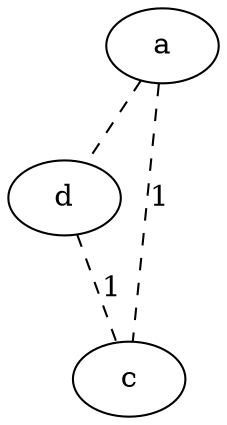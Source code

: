 strict graph "" {
a;
d;
c;
a -- d  [color=black, style=dashed];
a -- c  [color=black, label=1, style=dashed];
d -- c  [color=black, label=1, style=dashed];
}
